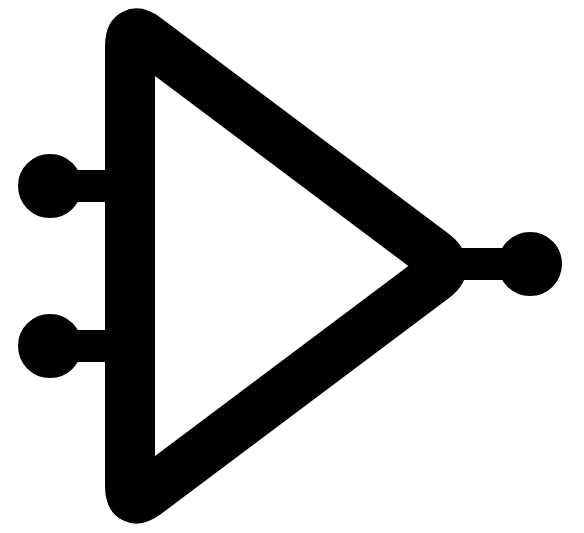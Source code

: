 <mxfile version="12.7.9" type="google"><diagram id="_ehh7baP3glNsrGarUJD" name="Page-1"><mxGraphModel dx="1038" dy="580" grid="1" gridSize="10" guides="1" tooltips="1" connect="1" arrows="1" fold="1" page="1" pageScale="1" pageWidth="1200" pageHeight="1200" math="0" shadow="0"><root><mxCell id="0"/><mxCell id="1" parent="0"/><mxCell id="BPV9iqYxjnVAlUZssG0s-1" value="" style="triangle;whiteSpace=wrap;html=1;strokeWidth=25;rounded=1;perimeterSpacing=0;fillColor=none;shadow=0;" parent="1" vertex="1"><mxGeometry x="280" y="120" width="160" height="240" as="geometry"/></mxCell><mxCell id="BPV9iqYxjnVAlUZssG0s-8" style="edgeStyle=orthogonalEdgeStyle;rounded=0;orthogonalLoop=1;jettySize=auto;html=1;entryX=0;entryY=0.25;entryDx=0;entryDy=0;endArrow=none;endFill=0;strokeWidth=16;startArrow=oval;startFill=1;startSize=16;shadow=0;" parent="1" edge="1"><mxGeometry relative="1" as="geometry"><mxPoint x="240" y="200" as="sourcePoint"/><mxPoint x="280" y="200" as="targetPoint"/></mxGeometry></mxCell><mxCell id="BPV9iqYxjnVAlUZssG0s-10" style="edgeStyle=orthogonalEdgeStyle;rounded=0;orthogonalLoop=1;jettySize=auto;html=1;entryX=0;entryY=0.25;entryDx=0;entryDy=0;endArrow=none;endFill=0;strokeWidth=16;startArrow=oval;startFill=1;startSize=16;shadow=0;" parent="1" edge="1"><mxGeometry relative="1" as="geometry"><mxPoint x="240" y="280" as="sourcePoint"/><mxPoint x="280" y="280" as="targetPoint"/></mxGeometry></mxCell><mxCell id="BPV9iqYxjnVAlUZssG0s-11" style="edgeStyle=orthogonalEdgeStyle;rounded=0;orthogonalLoop=1;jettySize=auto;html=1;endArrow=none;endFill=0;strokeWidth=16;startArrow=oval;startFill=1;startSize=16;entryX=0.972;entryY=0.496;entryDx=0;entryDy=0;entryPerimeter=0;shadow=0;" parent="1" target="BPV9iqYxjnVAlUZssG0s-1" edge="1"><mxGeometry relative="1" as="geometry"><mxPoint x="480" y="239" as="sourcePoint"/><mxPoint x="549" y="217" as="targetPoint"/></mxGeometry></mxCell><mxCell id="BPV9iqYxjnVAlUZssG0s-22" value="" style="shape=image;html=1;verticalAlign=top;verticalLabelPosition=bottom;labelBackgroundColor=#ffffff;imageAspect=0;aspect=fixed;image=https://cdn4.iconfinder.com/data/icons/pictype-free-vector-icons/16/add-128.png;rounded=0;strokeWidth=20;fillColor=none;fontFamily=Courier New;fontSize=100;shadow=0;" parent="1" vertex="1"><mxGeometry x="300" y="260" width="40" height="40" as="geometry"/></mxCell><mxCell id="BPV9iqYxjnVAlUZssG0s-24" value="" style="shape=image;html=1;verticalAlign=top;verticalLabelPosition=bottom;labelBackgroundColor=#ffffff;imageAspect=0;aspect=fixed;image=https://cdn2.iconfinder.com/data/icons/font-awesome/1792/minus-128.png;rounded=0;strokeWidth=20;fillColor=none;fontFamily=Courier New;fontSize=100;shadow=0;" parent="1" vertex="1"><mxGeometry x="300" y="180" width="40" height="40" as="geometry"/></mxCell></root></mxGraphModel></diagram></mxfile>